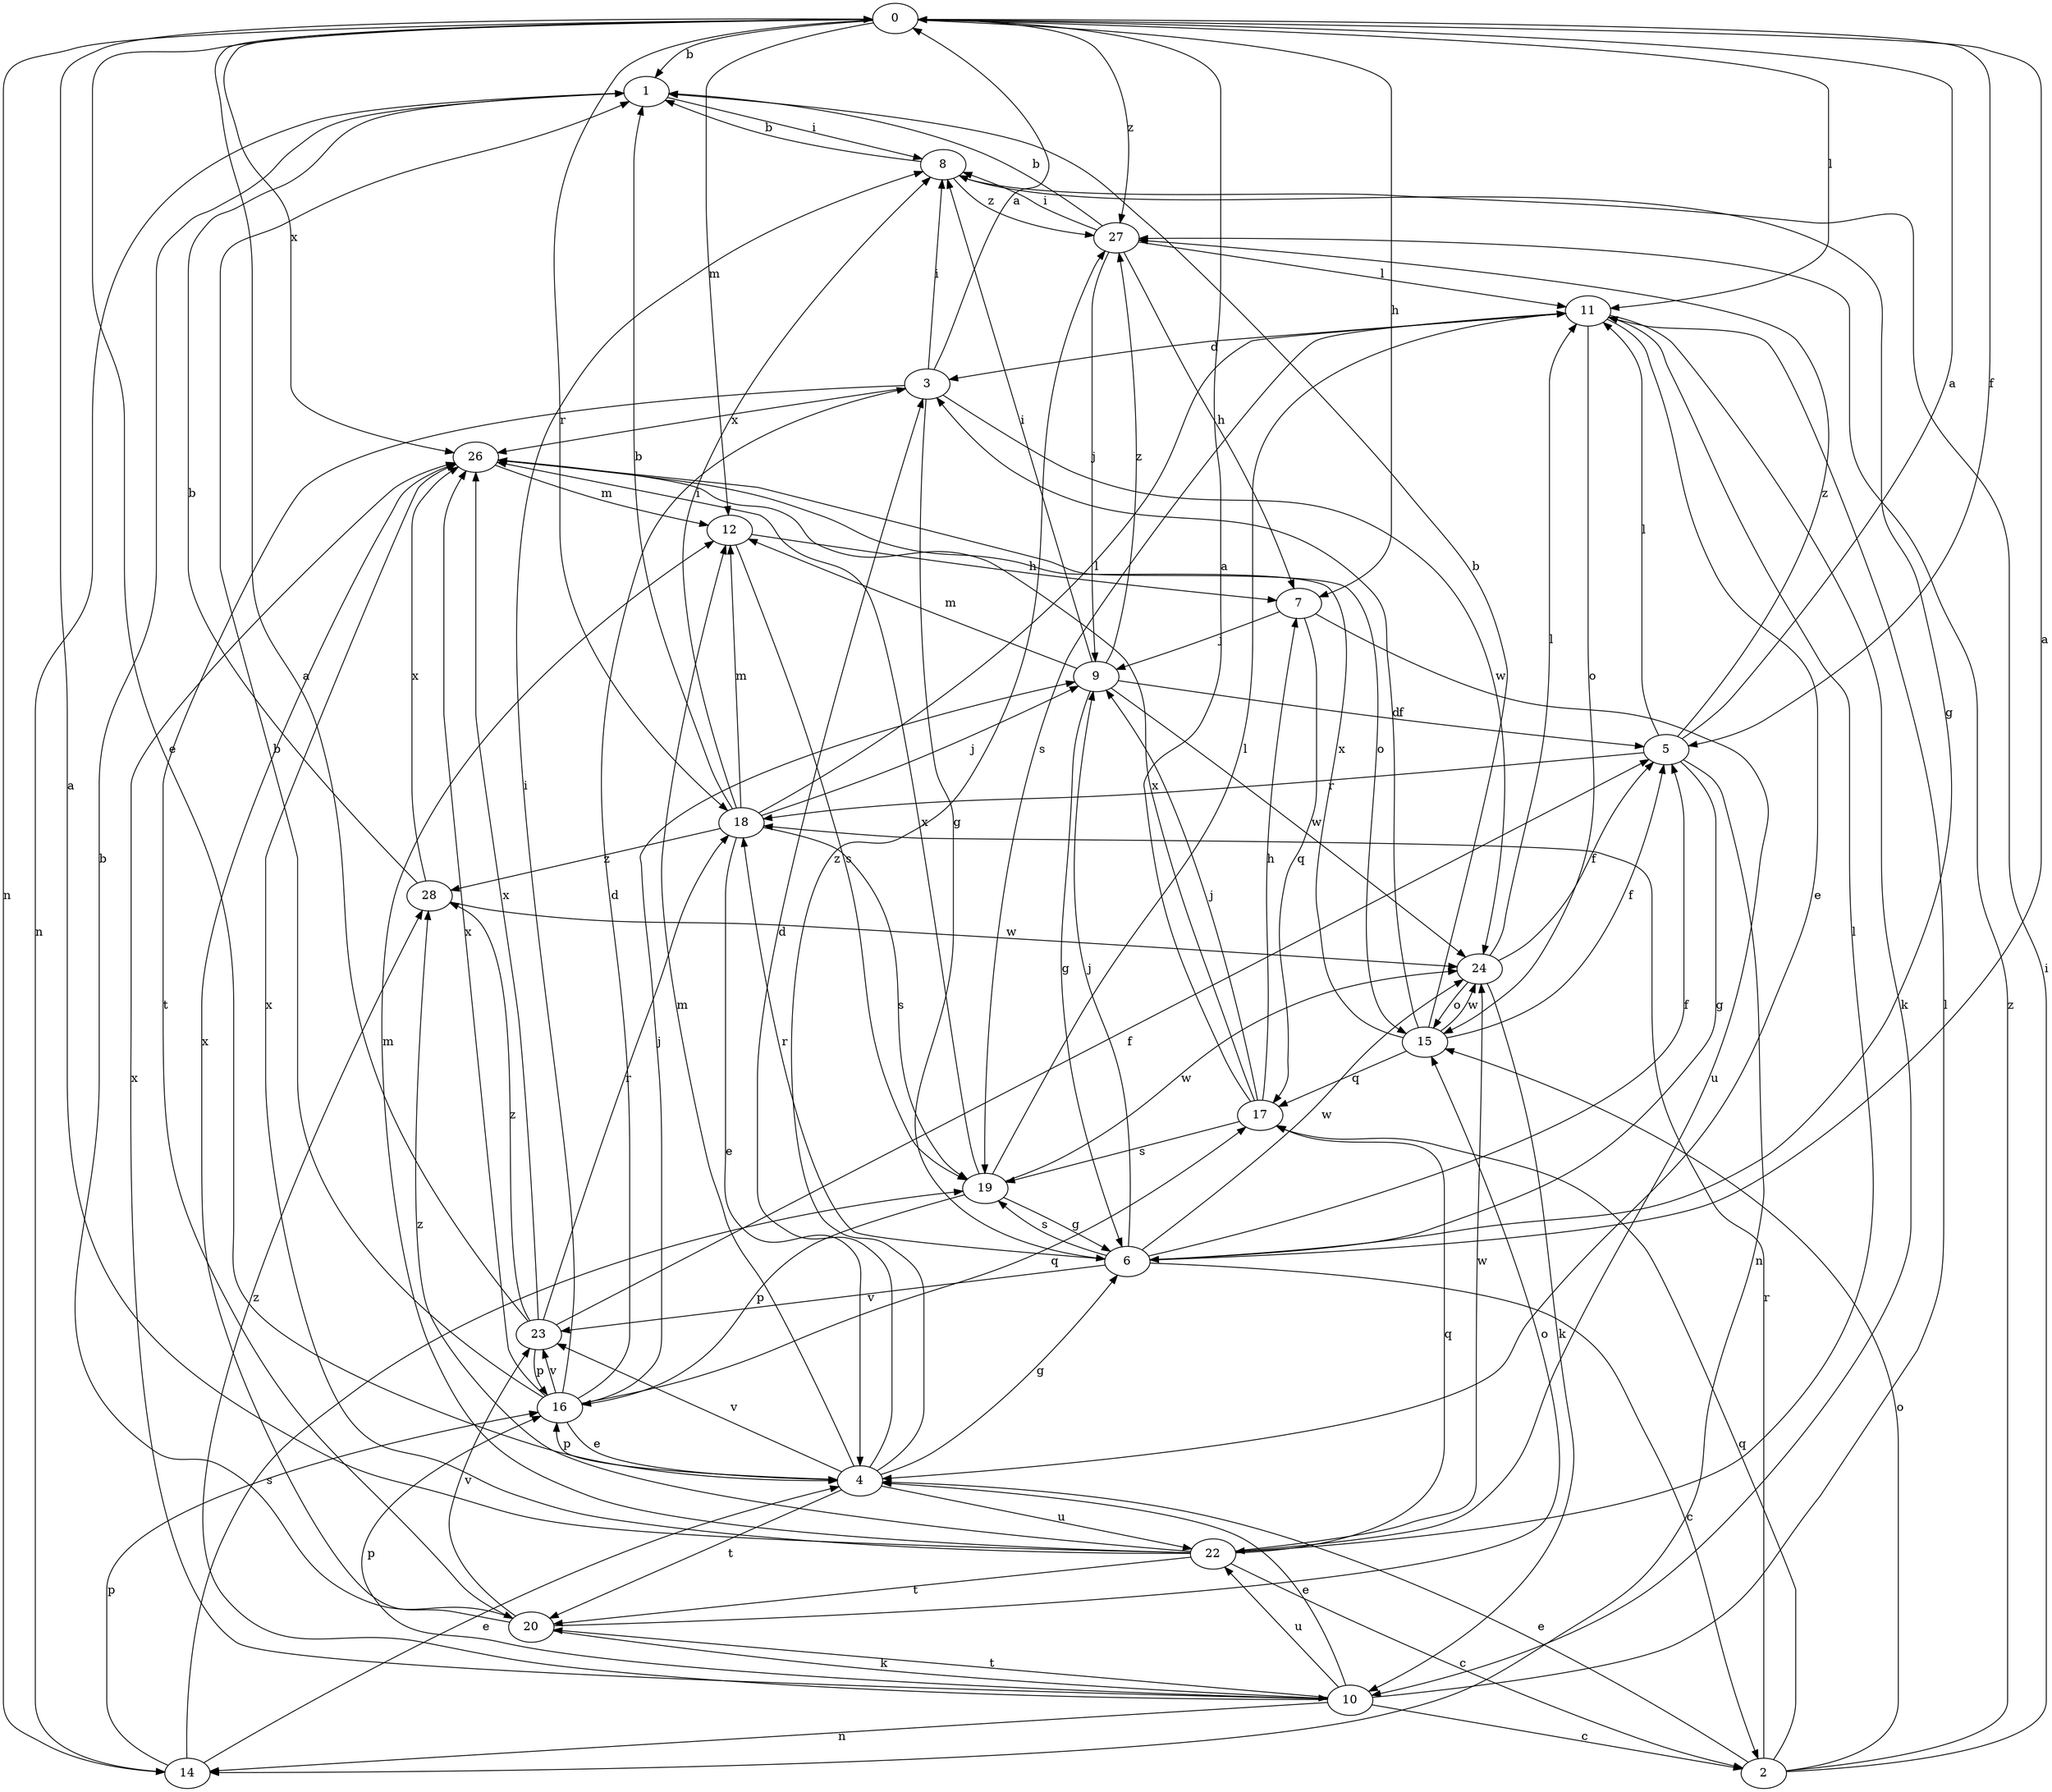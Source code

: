 strict digraph  {
0;
1;
2;
3;
4;
5;
6;
7;
8;
9;
10;
11;
12;
14;
15;
16;
17;
18;
19;
20;
22;
23;
24;
26;
27;
28;
0 -> 1  [label=b];
0 -> 4  [label=e];
0 -> 5  [label=f];
0 -> 7  [label=h];
0 -> 11  [label=l];
0 -> 12  [label=m];
0 -> 14  [label=n];
0 -> 18  [label=r];
0 -> 26  [label=x];
0 -> 27  [label=z];
1 -> 8  [label=i];
1 -> 14  [label=n];
2 -> 4  [label=e];
2 -> 8  [label=i];
2 -> 15  [label=o];
2 -> 17  [label=q];
2 -> 18  [label=r];
2 -> 27  [label=z];
3 -> 0  [label=a];
3 -> 6  [label=g];
3 -> 8  [label=i];
3 -> 20  [label=t];
3 -> 24  [label=w];
3 -> 26  [label=x];
4 -> 3  [label=d];
4 -> 6  [label=g];
4 -> 12  [label=m];
4 -> 16  [label=p];
4 -> 20  [label=t];
4 -> 22  [label=u];
4 -> 23  [label=v];
4 -> 27  [label=z];
5 -> 0  [label=a];
5 -> 6  [label=g];
5 -> 11  [label=l];
5 -> 14  [label=n];
5 -> 18  [label=r];
5 -> 27  [label=z];
6 -> 0  [label=a];
6 -> 2  [label=c];
6 -> 5  [label=f];
6 -> 9  [label=j];
6 -> 18  [label=r];
6 -> 19  [label=s];
6 -> 23  [label=v];
6 -> 24  [label=w];
7 -> 9  [label=j];
7 -> 17  [label=q];
7 -> 22  [label=u];
8 -> 1  [label=b];
8 -> 6  [label=g];
8 -> 27  [label=z];
9 -> 5  [label=f];
9 -> 6  [label=g];
9 -> 8  [label=i];
9 -> 12  [label=m];
9 -> 24  [label=w];
9 -> 27  [label=z];
10 -> 2  [label=c];
10 -> 4  [label=e];
10 -> 11  [label=l];
10 -> 14  [label=n];
10 -> 16  [label=p];
10 -> 20  [label=t];
10 -> 22  [label=u];
10 -> 26  [label=x];
10 -> 28  [label=z];
11 -> 3  [label=d];
11 -> 4  [label=e];
11 -> 10  [label=k];
11 -> 15  [label=o];
11 -> 19  [label=s];
12 -> 7  [label=h];
12 -> 19  [label=s];
14 -> 4  [label=e];
14 -> 16  [label=p];
14 -> 19  [label=s];
15 -> 1  [label=b];
15 -> 3  [label=d];
15 -> 5  [label=f];
15 -> 17  [label=q];
15 -> 24  [label=w];
15 -> 26  [label=x];
16 -> 1  [label=b];
16 -> 3  [label=d];
16 -> 4  [label=e];
16 -> 8  [label=i];
16 -> 9  [label=j];
16 -> 17  [label=q];
16 -> 23  [label=v];
16 -> 26  [label=x];
17 -> 0  [label=a];
17 -> 7  [label=h];
17 -> 9  [label=j];
17 -> 19  [label=s];
17 -> 26  [label=x];
18 -> 1  [label=b];
18 -> 4  [label=e];
18 -> 8  [label=i];
18 -> 9  [label=j];
18 -> 11  [label=l];
18 -> 12  [label=m];
18 -> 19  [label=s];
18 -> 28  [label=z];
19 -> 6  [label=g];
19 -> 11  [label=l];
19 -> 16  [label=p];
19 -> 24  [label=w];
19 -> 26  [label=x];
20 -> 1  [label=b];
20 -> 10  [label=k];
20 -> 15  [label=o];
20 -> 23  [label=v];
20 -> 26  [label=x];
22 -> 0  [label=a];
22 -> 2  [label=c];
22 -> 11  [label=l];
22 -> 12  [label=m];
22 -> 17  [label=q];
22 -> 20  [label=t];
22 -> 24  [label=w];
22 -> 26  [label=x];
22 -> 28  [label=z];
23 -> 0  [label=a];
23 -> 5  [label=f];
23 -> 16  [label=p];
23 -> 18  [label=r];
23 -> 26  [label=x];
23 -> 28  [label=z];
24 -> 5  [label=f];
24 -> 10  [label=k];
24 -> 11  [label=l];
24 -> 15  [label=o];
26 -> 12  [label=m];
26 -> 15  [label=o];
27 -> 1  [label=b];
27 -> 7  [label=h];
27 -> 8  [label=i];
27 -> 9  [label=j];
27 -> 11  [label=l];
28 -> 1  [label=b];
28 -> 24  [label=w];
28 -> 26  [label=x];
}
